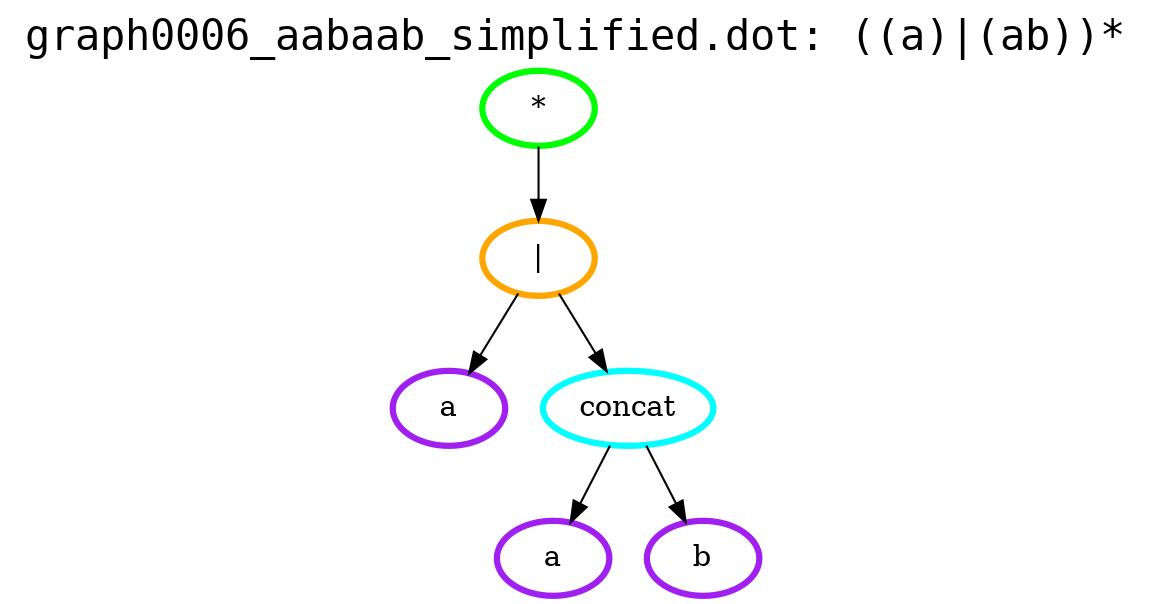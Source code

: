 digraph G {
  labelloc="t";
  label="graph0006_aabaab_simplified.dot: ((a)|(ab))*";
  fontsize=20;
  fontname="Courier";
  zibssyrctdftlrtdsssdtsztabupww [label="*", color="green", penwidth=3];
  zibssyrctdftlrtdsssdtsztabupww -> hecogfnzdtzfvzrbdkffbqulxuwknm;
  hecogfnzdtzfvzrbdkffbqulxuwknm [label="|", color="orange", penwidth=3];
  hecogfnzdtzfvzrbdkffbqulxuwknm -> hcrsvsprhhrjjmwvnxwsjpknzwngmb;
  hcrsvsprhhrjjmwvnxwsjpknzwngmb [label="a", color="purple", penwidth=3];
  hecogfnzdtzfvzrbdkffbqulxuwknm -> jkaxtttzcmlzzskhtgckeuehprtkua;
  jkaxtttzcmlzzskhtgckeuehprtkua [label="concat", color="cyan", penwidth=3];
  jkaxtttzcmlzzskhtgckeuehprtkua -> wsixjbbzveebjngehwwhxdowfdxzuw;
  wsixjbbzveebjngehwwhxdowfdxzuw [label="a", color="purple", penwidth=3];
  jkaxtttzcmlzzskhtgckeuehprtkua -> xivaytcogeolcmbjflteqoitvkcmjg;
  xivaytcogeolcmbjflteqoitvkcmjg [label="b", color="purple", penwidth=3];
}
